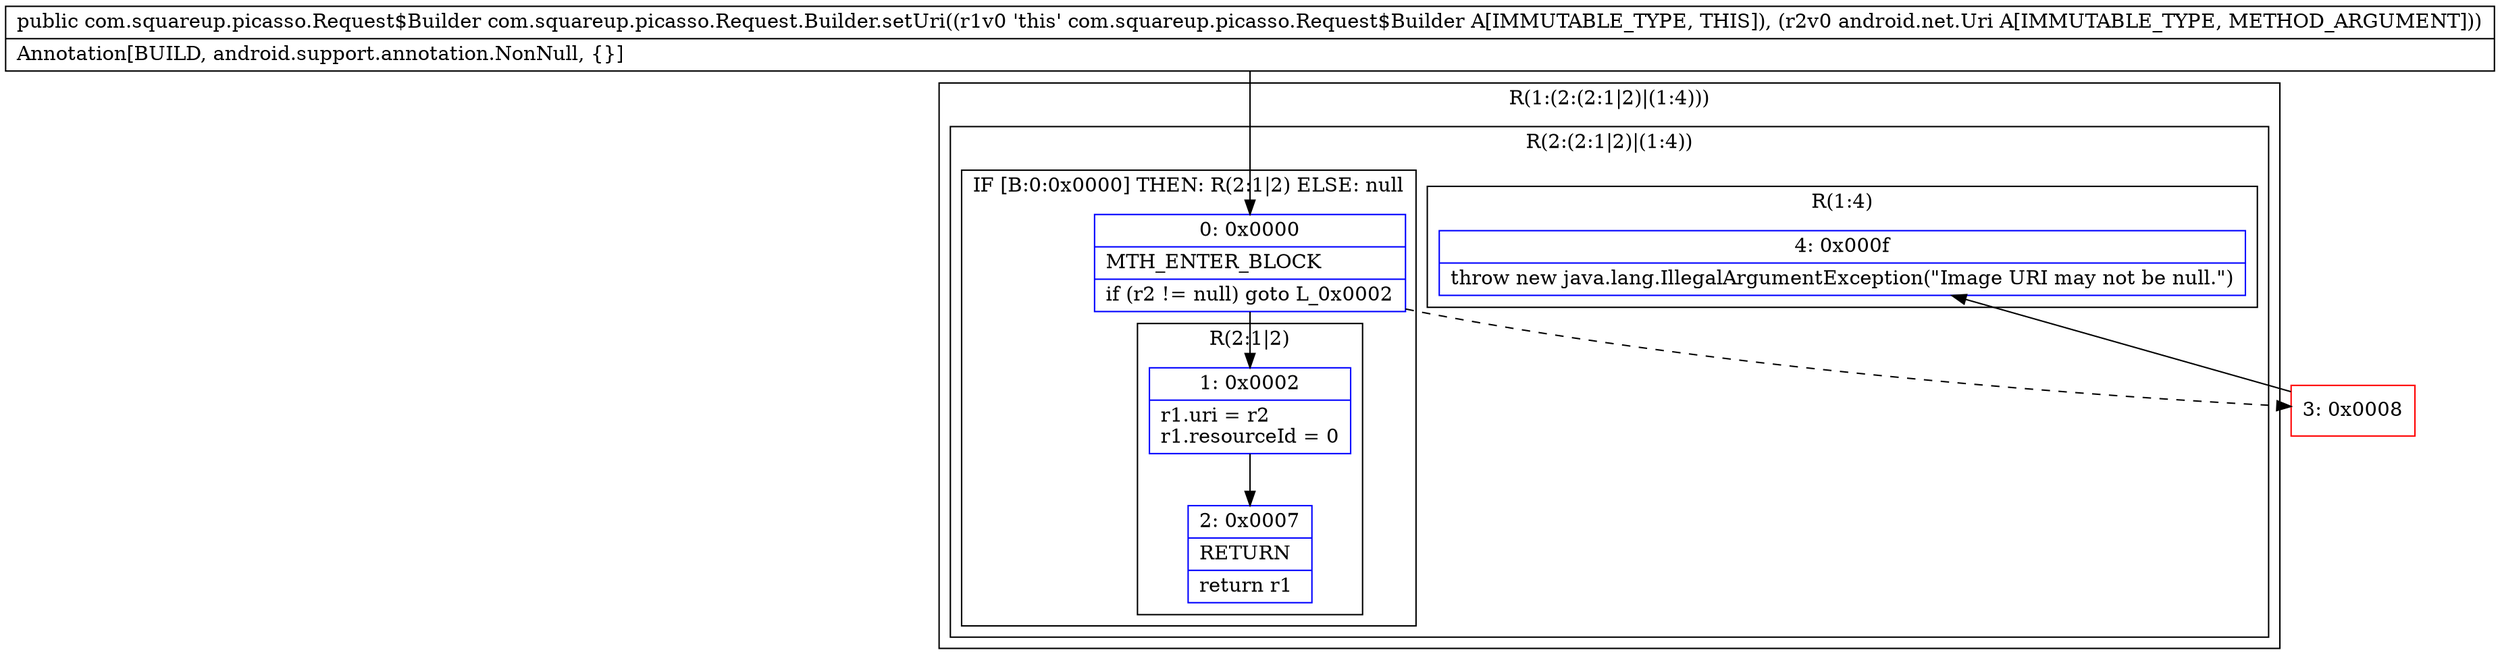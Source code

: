 digraph "CFG forcom.squareup.picasso.Request.Builder.setUri(Landroid\/net\/Uri;)Lcom\/squareup\/picasso\/Request$Builder;" {
subgraph cluster_Region_1318869759 {
label = "R(1:(2:(2:1|2)|(1:4)))";
node [shape=record,color=blue];
subgraph cluster_Region_667189868 {
label = "R(2:(2:1|2)|(1:4))";
node [shape=record,color=blue];
subgraph cluster_IfRegion_1810469818 {
label = "IF [B:0:0x0000] THEN: R(2:1|2) ELSE: null";
node [shape=record,color=blue];
Node_0 [shape=record,label="{0\:\ 0x0000|MTH_ENTER_BLOCK\l|if (r2 != null) goto L_0x0002\l}"];
subgraph cluster_Region_1176378379 {
label = "R(2:1|2)";
node [shape=record,color=blue];
Node_1 [shape=record,label="{1\:\ 0x0002|r1.uri = r2\lr1.resourceId = 0\l}"];
Node_2 [shape=record,label="{2\:\ 0x0007|RETURN\l|return r1\l}"];
}
}
subgraph cluster_Region_1786375573 {
label = "R(1:4)";
node [shape=record,color=blue];
Node_4 [shape=record,label="{4\:\ 0x000f|throw new java.lang.IllegalArgumentException(\"Image URI may not be null.\")\l}"];
}
}
}
Node_3 [shape=record,color=red,label="{3\:\ 0x0008}"];
MethodNode[shape=record,label="{public com.squareup.picasso.Request$Builder com.squareup.picasso.Request.Builder.setUri((r1v0 'this' com.squareup.picasso.Request$Builder A[IMMUTABLE_TYPE, THIS]), (r2v0 android.net.Uri A[IMMUTABLE_TYPE, METHOD_ARGUMENT]))  | Annotation[BUILD, android.support.annotation.NonNull, \{\}]\l}"];
MethodNode -> Node_0;
Node_0 -> Node_1;
Node_0 -> Node_3[style=dashed];
Node_1 -> Node_2;
Node_3 -> Node_4;
}

